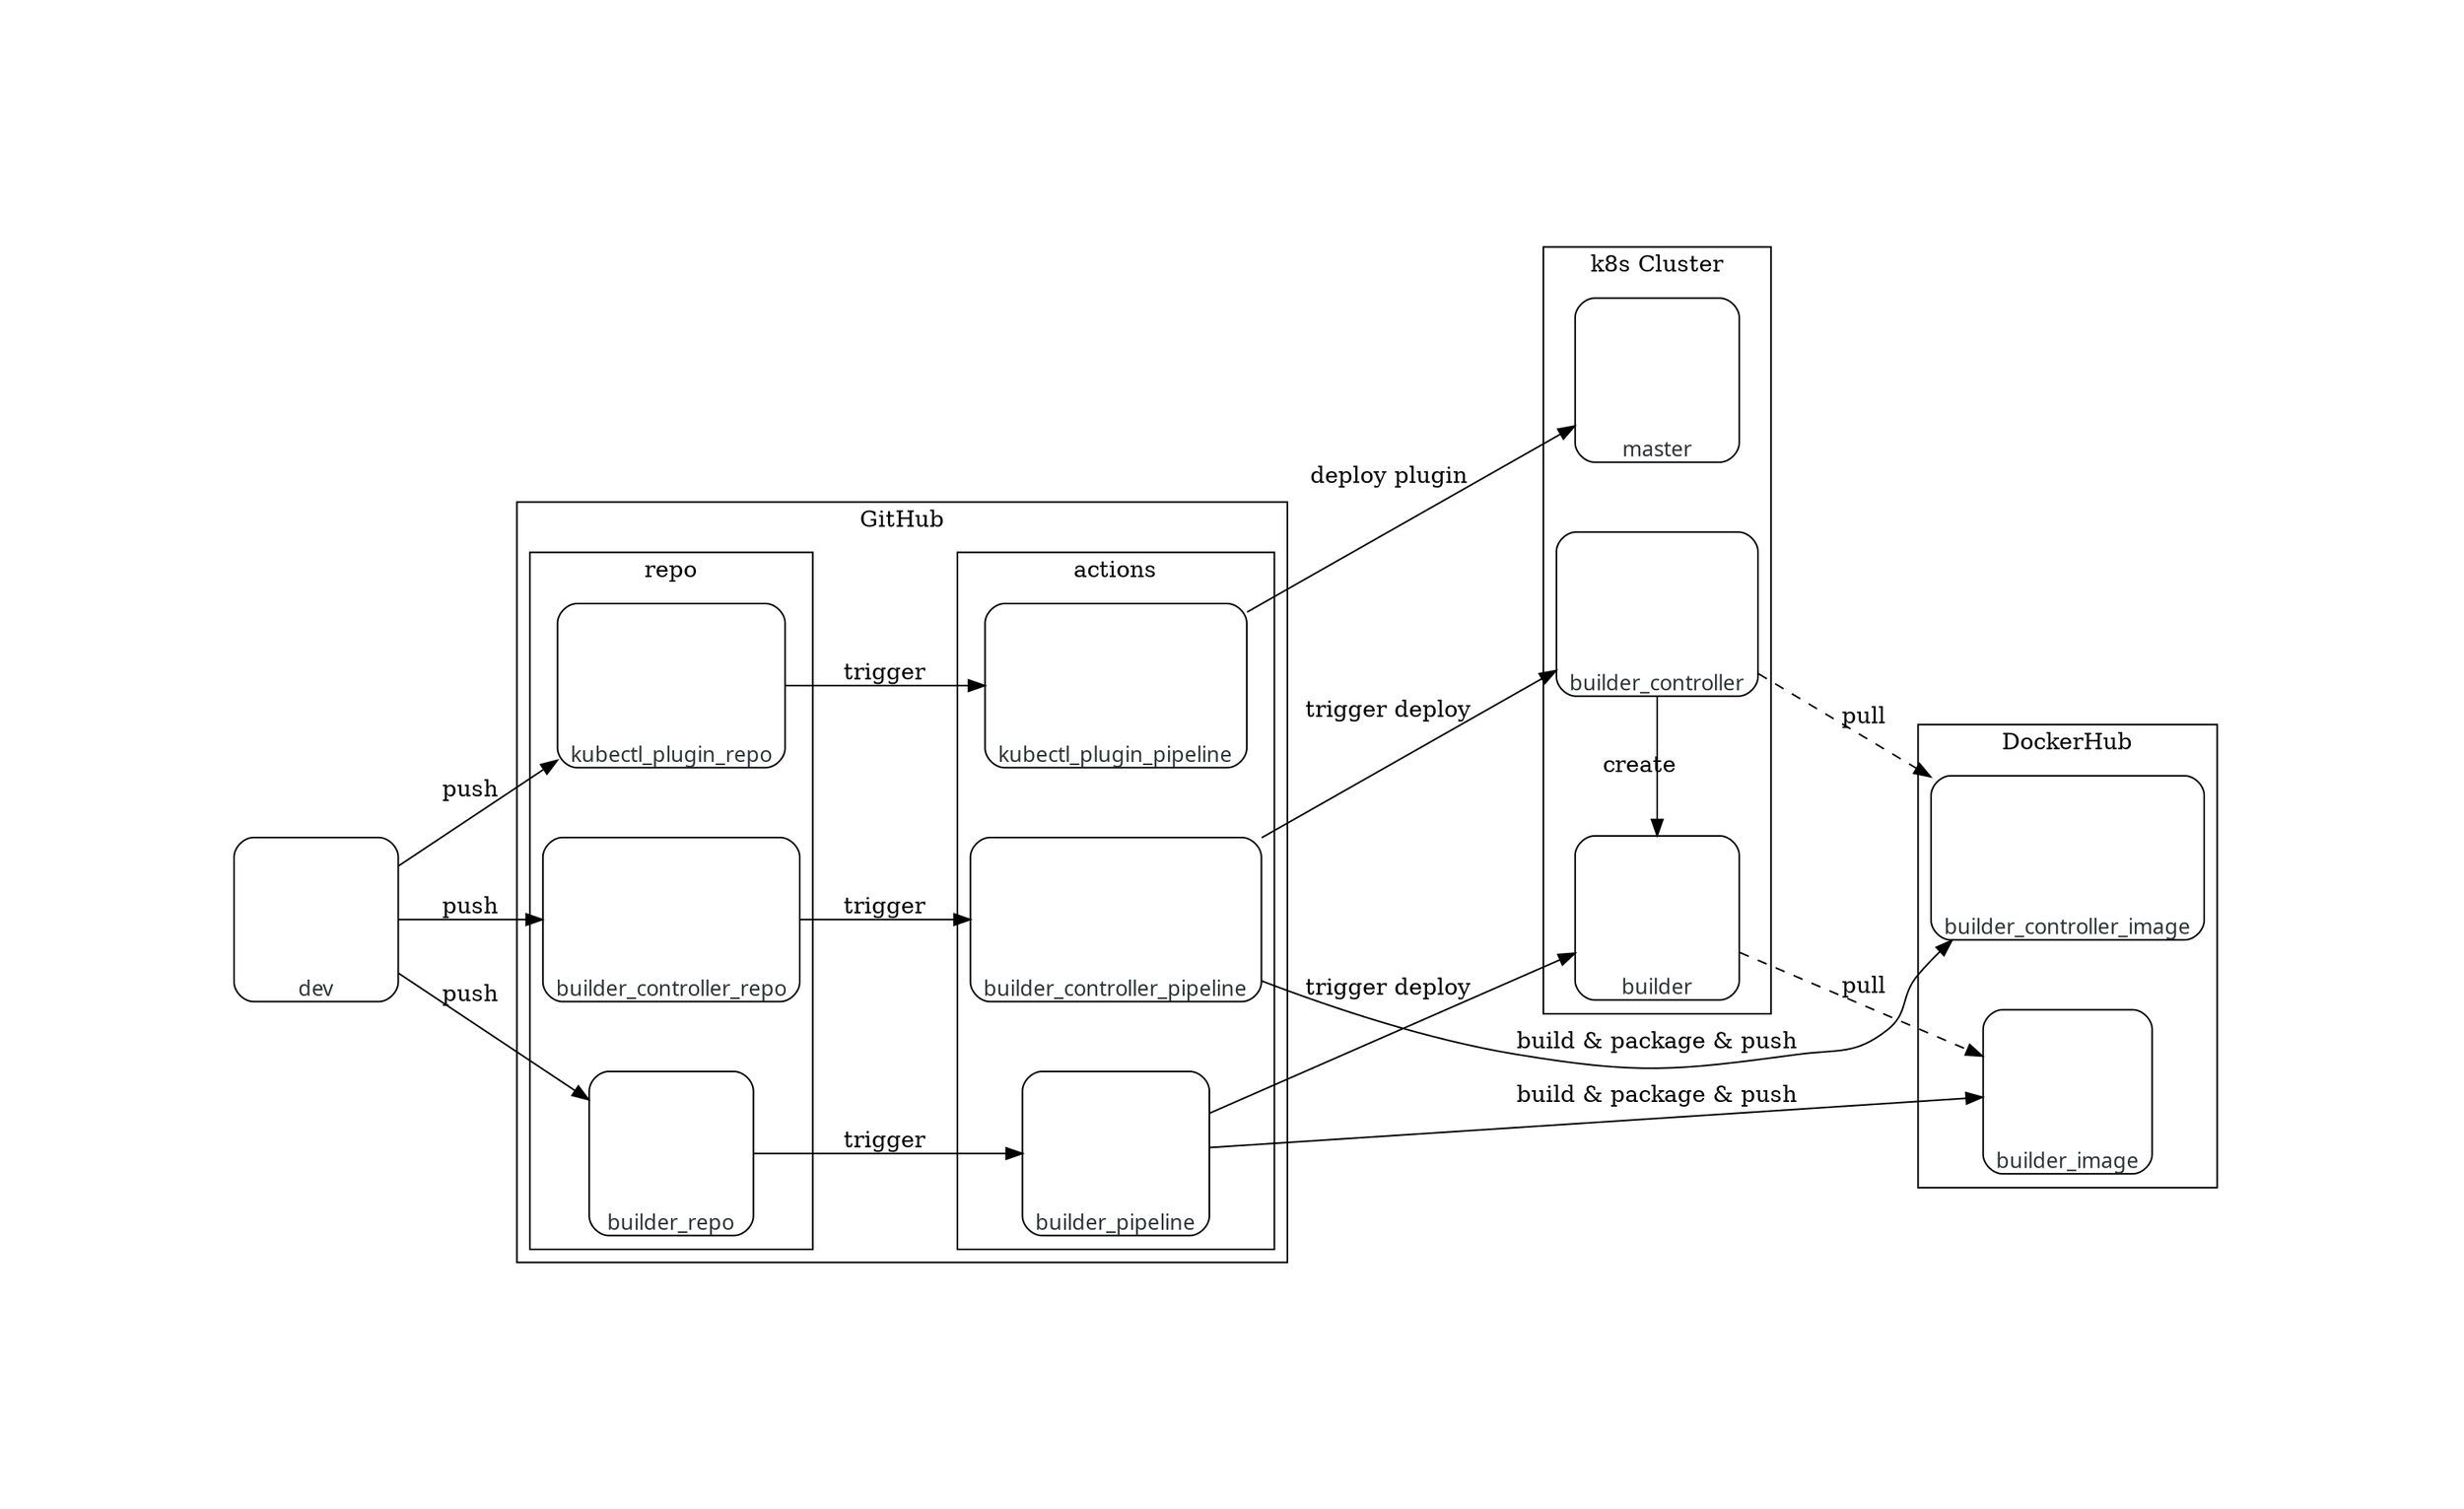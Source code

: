 digraph {
    graph [
        nodesep=0.60
        pad=2.0
        rankdir=LR
        ranksep=0.75
        splines=spline
    ]

    node [
        shape=box
        style=rounded

        // fixedsize=true
        height=1.4
        width=1.4
        
        fontcolor="#2D3436" 
        fontname="Sans-Serif" 
        fontsize=13
        
        imagescale=true 
        labelloc=b
    ]

    subgraph "cluster_DockerHub" {
        graph[
            label="DockerHub",
        ];
        
        builder_controller_image;
        builder_image
    }

    subgraph "cluster_k8s Cluster" {
        graph[
            label="k8s Cluster";
            rankdir=BT
        ];

        master;
        builder_controller;
        builder;

        builder_controller -> builder [label="create" constraint=false];
    }
    
    subgraph "cluster_GitHub" {
        graph[
            label="GitHub",
        ];

        subgraph cluster_repo {
            graph[
                label="repo",
            ];

            kubectl_plugin_repo;
            builder_controller_repo;
            builder_repo;
        }

        subgraph cluster_actions {
            graph[
                label="actions",
            ];

            kubectl_plugin_pipeline;
            builder_controller_pipeline;
            builder_pipeline;
        }
    }

    dev -> { kubectl_plugin_repo builder_controller_repo builder_repo} [label="push"]


    kubectl_plugin_repo -> kubectl_plugin_pipeline [label="trigger"];
    kubectl_plugin_pipeline -> master [label="deploy plugin"];
    
    builder_controller_repo -> builder_controller_pipeline [label="trigger"];
    builder_controller_pipeline -> builder_controller_image [label="build & package & push"];
    builder_controller_pipeline -> builder_controller [label="trigger deploy"];
    builder_controller -> builder_controller_image [label="pull" style=dashed]

    builder_repo -> builder_pipeline [label="trigger"];
    builder_pipeline -> builder_image [label="build & package & push"];
    builder_pipeline -> builder [label="trigger deploy"];
    builder -> builder_image [label="pull" style=dashed]
}